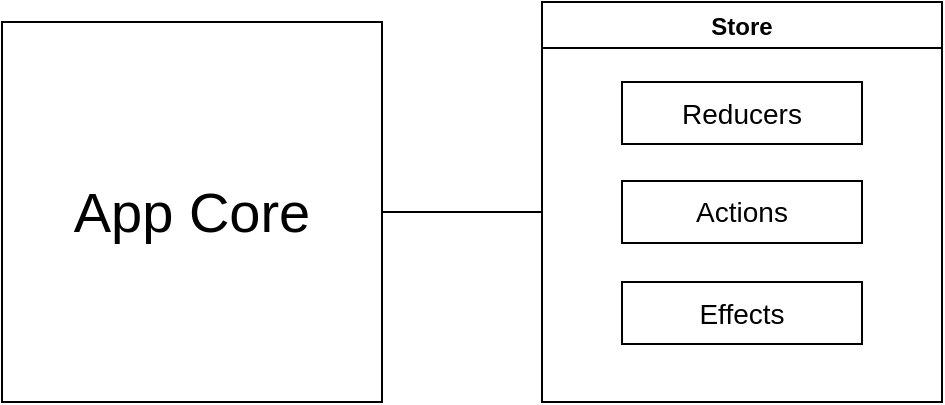 <mxfile version="16.2.6" type="github">
  <diagram name="Page-1" id="74b105a0-9070-1c63-61bc-23e55f88626e">
    <mxGraphModel dx="782" dy="1945" grid="1" gridSize="10" guides="1" tooltips="1" connect="1" arrows="1" fold="1" page="1" pageScale="1.5" pageWidth="1169" pageHeight="826" background="none" math="0" shadow="0">
      <root>
        <mxCell id="0" style=";html=1;" />
        <mxCell id="1" style=";html=1;" parent="0" />
        <mxCell id="FxNyqPQ6-me8Pm6BsxIz-9" value="" style="edgeStyle=none;rounded=0;orthogonalLoop=1;jettySize=auto;html=1;endArrow=none;endFill=0;" edge="1" parent="1" source="FxNyqPQ6-me8Pm6BsxIz-1">
          <mxGeometry relative="1" as="geometry">
            <mxPoint x="500" y="-575" as="targetPoint" />
          </mxGeometry>
        </mxCell>
        <mxCell id="FxNyqPQ6-me8Pm6BsxIz-1" value="&lt;font style=&quot;font-size: 28px&quot;&gt;App Core&lt;/font&gt;" style="whiteSpace=wrap;html=1;aspect=fixed;" vertex="1" parent="1">
          <mxGeometry x="230" y="-670" width="190" height="190" as="geometry" />
        </mxCell>
        <mxCell id="FxNyqPQ6-me8Pm6BsxIz-3" value="Store" style="swimlane;" vertex="1" parent="1">
          <mxGeometry x="500" y="-680" width="200" height="200" as="geometry">
            <mxRectangle x="500" y="-680" width="130" height="23" as="alternateBounds" />
          </mxGeometry>
        </mxCell>
        <mxCell id="FxNyqPQ6-me8Pm6BsxIz-10" value="Reducers" style="rounded=0;whiteSpace=wrap;html=1;fontSize=14;" vertex="1" parent="FxNyqPQ6-me8Pm6BsxIz-3">
          <mxGeometry x="40" y="40" width="120" height="31" as="geometry" />
        </mxCell>
        <mxCell id="FxNyqPQ6-me8Pm6BsxIz-13" value="Actions" style="rounded=0;whiteSpace=wrap;html=1;fontSize=14;" vertex="1" parent="FxNyqPQ6-me8Pm6BsxIz-3">
          <mxGeometry x="40" y="89.5" width="120" height="31" as="geometry" />
        </mxCell>
        <mxCell id="FxNyqPQ6-me8Pm6BsxIz-14" value="Effects" style="rounded=0;whiteSpace=wrap;html=1;fontSize=14;" vertex="1" parent="FxNyqPQ6-me8Pm6BsxIz-3">
          <mxGeometry x="40" y="140" width="120" height="31" as="geometry" />
        </mxCell>
      </root>
    </mxGraphModel>
  </diagram>
</mxfile>
